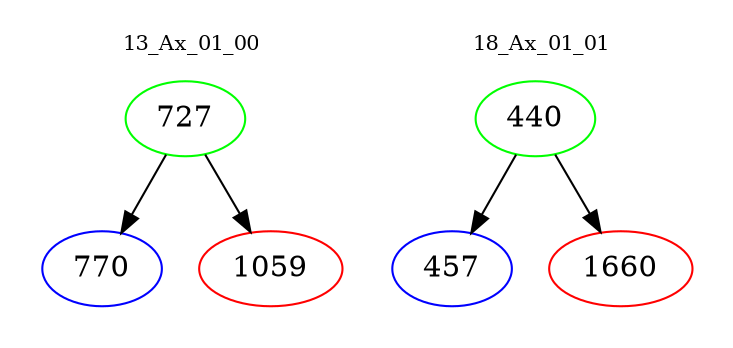 digraph{
subgraph cluster_0 {
color = white
label = "13_Ax_01_00";
fontsize=10;
T0_727 [label="727", color="green"]
T0_727 -> T0_770 [color="black"]
T0_770 [label="770", color="blue"]
T0_727 -> T0_1059 [color="black"]
T0_1059 [label="1059", color="red"]
}
subgraph cluster_1 {
color = white
label = "18_Ax_01_01";
fontsize=10;
T1_440 [label="440", color="green"]
T1_440 -> T1_457 [color="black"]
T1_457 [label="457", color="blue"]
T1_440 -> T1_1660 [color="black"]
T1_1660 [label="1660", color="red"]
}
}
